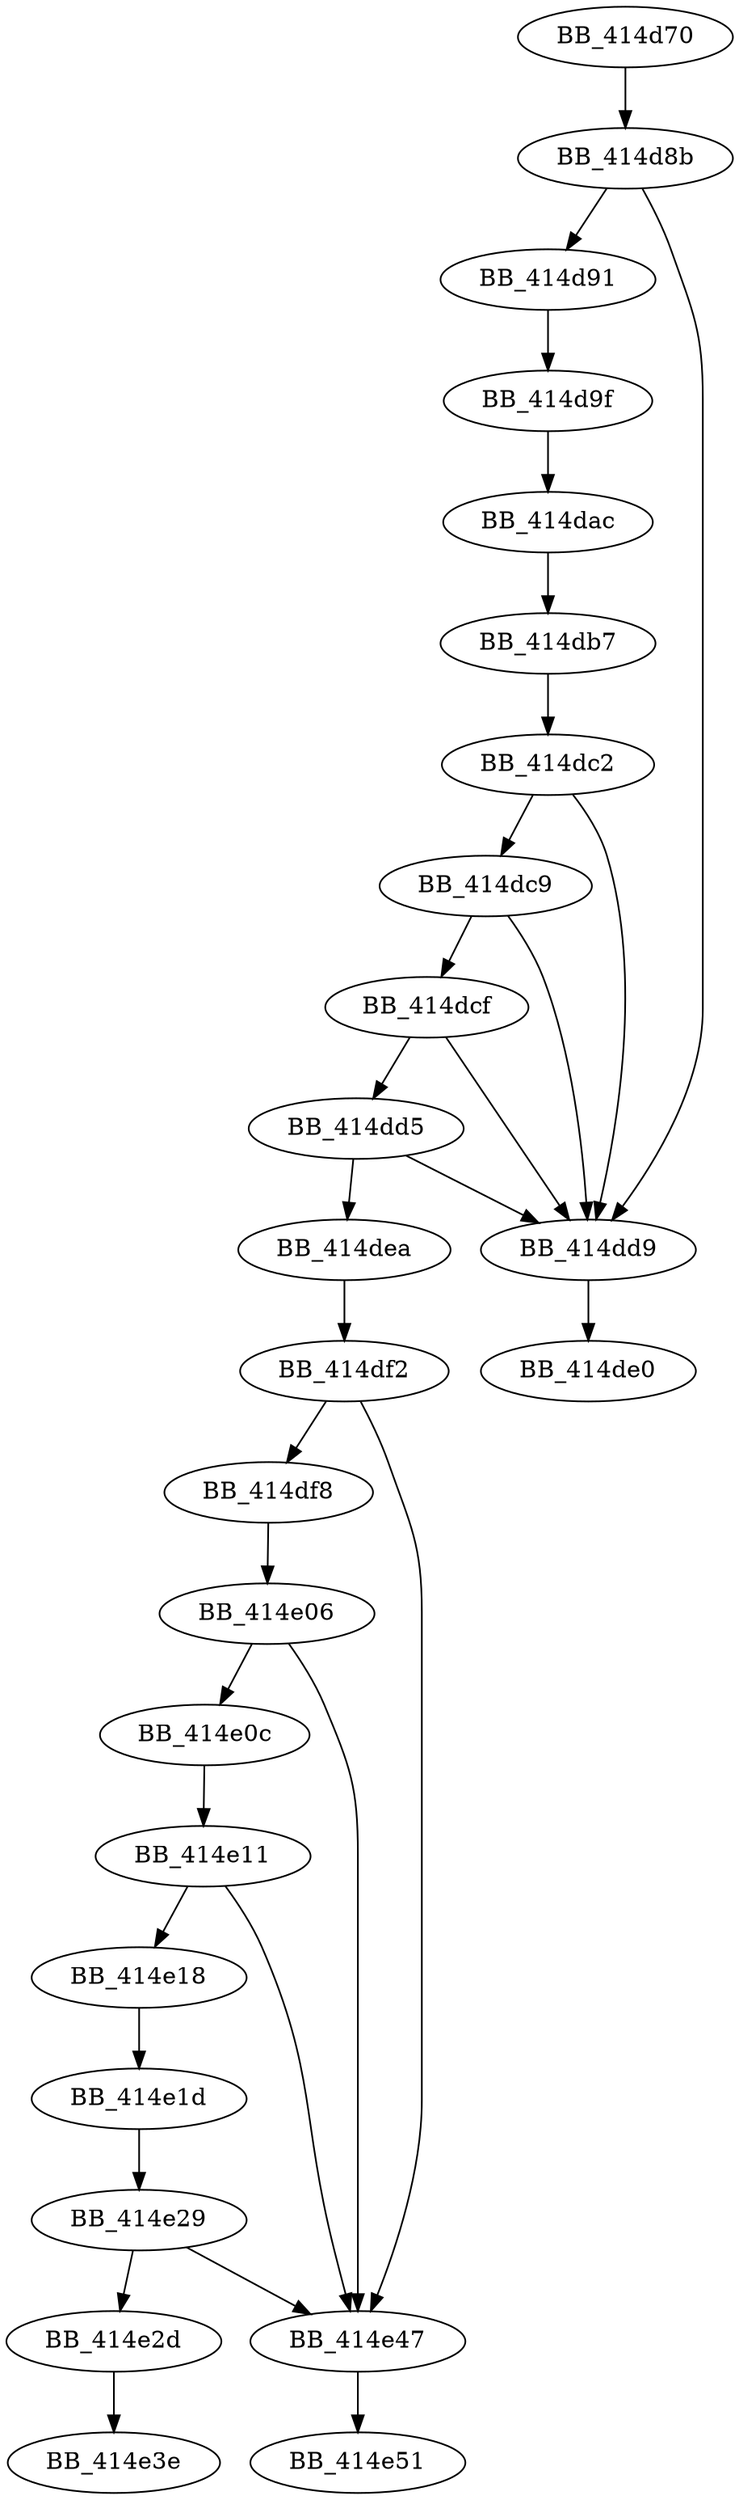 DiGraph sub_414D70{
BB_414d70->BB_414d8b
BB_414d8b->BB_414d91
BB_414d8b->BB_414dd9
BB_414d91->BB_414d9f
BB_414d9f->BB_414dac
BB_414dac->BB_414db7
BB_414db7->BB_414dc2
BB_414dc2->BB_414dc9
BB_414dc2->BB_414dd9
BB_414dc9->BB_414dcf
BB_414dc9->BB_414dd9
BB_414dcf->BB_414dd5
BB_414dcf->BB_414dd9
BB_414dd5->BB_414dd9
BB_414dd5->BB_414dea
BB_414dd9->BB_414de0
BB_414dea->BB_414df2
BB_414df2->BB_414df8
BB_414df2->BB_414e47
BB_414df8->BB_414e06
BB_414e06->BB_414e0c
BB_414e06->BB_414e47
BB_414e0c->BB_414e11
BB_414e11->BB_414e18
BB_414e11->BB_414e47
BB_414e18->BB_414e1d
BB_414e1d->BB_414e29
BB_414e29->BB_414e2d
BB_414e29->BB_414e47
BB_414e2d->BB_414e3e
BB_414e47->BB_414e51
}
